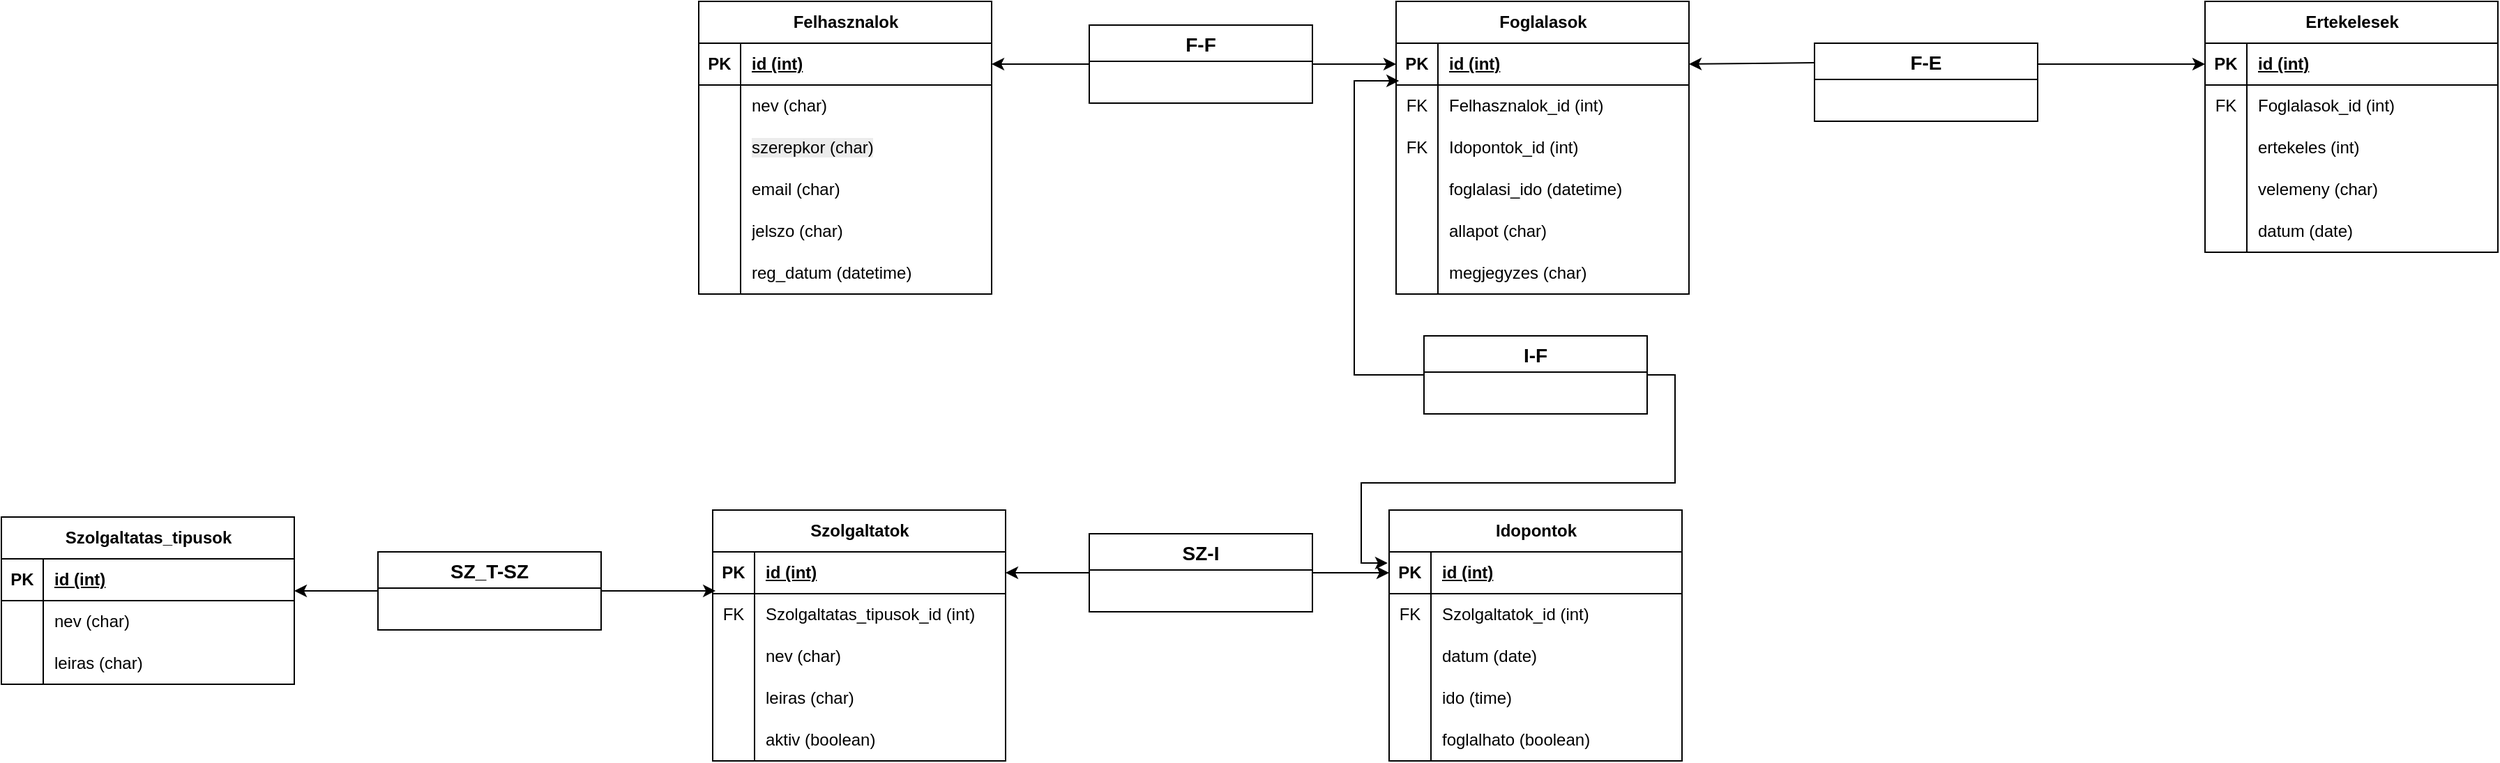<mxfile version="27.1.4">
  <diagram name="1 oldal" id="z99boR34TwSQVF-i2vRQ">
    <mxGraphModel dx="1852" dy="451" grid="1" gridSize="10" guides="1" tooltips="1" connect="1" arrows="1" fold="1" page="1" pageScale="1" pageWidth="827" pageHeight="1169" math="0" shadow="0">
      <root>
        <mxCell id="0" />
        <mxCell id="1" parent="0" />
        <mxCell id="qQ4m22gB2yKJCAKiEd9S-1" value="Felhasznalok" style="shape=table;startSize=30;container=1;collapsible=1;childLayout=tableLayout;fixedRows=1;rowLines=0;fontStyle=1;align=center;resizeLast=1;html=1;" parent="1" vertex="1">
          <mxGeometry x="100" y="40" width="210" height="210" as="geometry" />
        </mxCell>
        <mxCell id="qQ4m22gB2yKJCAKiEd9S-2" value="" style="shape=tableRow;horizontal=0;startSize=0;swimlaneHead=0;swimlaneBody=0;fillColor=none;collapsible=0;dropTarget=0;points=[[0,0.5],[1,0.5]];portConstraint=eastwest;top=0;left=0;right=0;bottom=1;" parent="qQ4m22gB2yKJCAKiEd9S-1" vertex="1">
          <mxGeometry y="30" width="210" height="30" as="geometry" />
        </mxCell>
        <mxCell id="qQ4m22gB2yKJCAKiEd9S-3" value="PK" style="shape=partialRectangle;connectable=0;fillColor=none;top=0;left=0;bottom=0;right=0;fontStyle=1;overflow=hidden;whiteSpace=wrap;html=1;" parent="qQ4m22gB2yKJCAKiEd9S-2" vertex="1">
          <mxGeometry width="30" height="30" as="geometry">
            <mxRectangle width="30" height="30" as="alternateBounds" />
          </mxGeometry>
        </mxCell>
        <mxCell id="qQ4m22gB2yKJCAKiEd9S-4" value="id (int)" style="shape=partialRectangle;connectable=0;fillColor=none;top=0;left=0;bottom=0;right=0;align=left;spacingLeft=6;fontStyle=5;overflow=hidden;whiteSpace=wrap;html=1;" parent="qQ4m22gB2yKJCAKiEd9S-2" vertex="1">
          <mxGeometry x="30" width="180" height="30" as="geometry">
            <mxRectangle width="180" height="30" as="alternateBounds" />
          </mxGeometry>
        </mxCell>
        <mxCell id="qQ4m22gB2yKJCAKiEd9S-5" value="" style="shape=tableRow;horizontal=0;startSize=0;swimlaneHead=0;swimlaneBody=0;fillColor=none;collapsible=0;dropTarget=0;points=[[0,0.5],[1,0.5]];portConstraint=eastwest;top=0;left=0;right=0;bottom=0;" parent="qQ4m22gB2yKJCAKiEd9S-1" vertex="1">
          <mxGeometry y="60" width="210" height="30" as="geometry" />
        </mxCell>
        <mxCell id="qQ4m22gB2yKJCAKiEd9S-6" value="" style="shape=partialRectangle;connectable=0;fillColor=none;top=0;left=0;bottom=0;right=0;editable=1;overflow=hidden;whiteSpace=wrap;html=1;" parent="qQ4m22gB2yKJCAKiEd9S-5" vertex="1">
          <mxGeometry width="30" height="30" as="geometry">
            <mxRectangle width="30" height="30" as="alternateBounds" />
          </mxGeometry>
        </mxCell>
        <mxCell id="qQ4m22gB2yKJCAKiEd9S-7" value="nev (char)" style="shape=partialRectangle;connectable=0;fillColor=none;top=0;left=0;bottom=0;right=0;align=left;spacingLeft=6;overflow=hidden;whiteSpace=wrap;html=1;" parent="qQ4m22gB2yKJCAKiEd9S-5" vertex="1">
          <mxGeometry x="30" width="180" height="30" as="geometry">
            <mxRectangle width="180" height="30" as="alternateBounds" />
          </mxGeometry>
        </mxCell>
        <mxCell id="-QNXdjZT4dTfNSdNSjwa-1" style="shape=tableRow;horizontal=0;startSize=0;swimlaneHead=0;swimlaneBody=0;fillColor=none;collapsible=0;dropTarget=0;points=[[0,0.5],[1,0.5]];portConstraint=eastwest;top=0;left=0;right=0;bottom=0;" parent="qQ4m22gB2yKJCAKiEd9S-1" vertex="1">
          <mxGeometry y="90" width="210" height="30" as="geometry" />
        </mxCell>
        <mxCell id="-QNXdjZT4dTfNSdNSjwa-2" style="shape=partialRectangle;connectable=0;fillColor=none;top=0;left=0;bottom=0;right=0;editable=1;overflow=hidden;whiteSpace=wrap;html=1;" parent="-QNXdjZT4dTfNSdNSjwa-1" vertex="1">
          <mxGeometry width="30" height="30" as="geometry">
            <mxRectangle width="30" height="30" as="alternateBounds" />
          </mxGeometry>
        </mxCell>
        <mxCell id="-QNXdjZT4dTfNSdNSjwa-3" value="&lt;div&gt;&lt;span style=&quot;background-color: light-dark(rgb(236, 236, 236), rgb(34, 34, 34)); color: light-dark(rgb(0, 0, 0), rgb(237, 237, 237));&quot;&gt;szerepkor (char)&lt;/span&gt;&lt;/div&gt;" style="shape=partialRectangle;connectable=0;fillColor=none;top=0;left=0;bottom=0;right=0;align=left;spacingLeft=6;overflow=hidden;whiteSpace=wrap;html=1;" parent="-QNXdjZT4dTfNSdNSjwa-1" vertex="1">
          <mxGeometry x="30" width="180" height="30" as="geometry">
            <mxRectangle width="180" height="30" as="alternateBounds" />
          </mxGeometry>
        </mxCell>
        <mxCell id="qQ4m22gB2yKJCAKiEd9S-8" value="" style="shape=tableRow;horizontal=0;startSize=0;swimlaneHead=0;swimlaneBody=0;fillColor=none;collapsible=0;dropTarget=0;points=[[0,0.5],[1,0.5]];portConstraint=eastwest;top=0;left=0;right=0;bottom=0;" parent="qQ4m22gB2yKJCAKiEd9S-1" vertex="1">
          <mxGeometry y="120" width="210" height="30" as="geometry" />
        </mxCell>
        <mxCell id="qQ4m22gB2yKJCAKiEd9S-9" value="" style="shape=partialRectangle;connectable=0;fillColor=none;top=0;left=0;bottom=0;right=0;editable=1;overflow=hidden;whiteSpace=wrap;html=1;" parent="qQ4m22gB2yKJCAKiEd9S-8" vertex="1">
          <mxGeometry width="30" height="30" as="geometry">
            <mxRectangle width="30" height="30" as="alternateBounds" />
          </mxGeometry>
        </mxCell>
        <mxCell id="qQ4m22gB2yKJCAKiEd9S-10" value="email (char)" style="shape=partialRectangle;connectable=0;fillColor=none;top=0;left=0;bottom=0;right=0;align=left;spacingLeft=6;overflow=hidden;whiteSpace=wrap;html=1;" parent="qQ4m22gB2yKJCAKiEd9S-8" vertex="1">
          <mxGeometry x="30" width="180" height="30" as="geometry">
            <mxRectangle width="180" height="30" as="alternateBounds" />
          </mxGeometry>
        </mxCell>
        <mxCell id="qQ4m22gB2yKJCAKiEd9S-11" value="" style="shape=tableRow;horizontal=0;startSize=0;swimlaneHead=0;swimlaneBody=0;fillColor=none;collapsible=0;dropTarget=0;points=[[0,0.5],[1,0.5]];portConstraint=eastwest;top=0;left=0;right=0;bottom=0;" parent="qQ4m22gB2yKJCAKiEd9S-1" vertex="1">
          <mxGeometry y="150" width="210" height="30" as="geometry" />
        </mxCell>
        <mxCell id="qQ4m22gB2yKJCAKiEd9S-12" value="" style="shape=partialRectangle;connectable=0;fillColor=none;top=0;left=0;bottom=0;right=0;editable=1;overflow=hidden;whiteSpace=wrap;html=1;" parent="qQ4m22gB2yKJCAKiEd9S-11" vertex="1">
          <mxGeometry width="30" height="30" as="geometry">
            <mxRectangle width="30" height="30" as="alternateBounds" />
          </mxGeometry>
        </mxCell>
        <mxCell id="qQ4m22gB2yKJCAKiEd9S-13" value="jelszo (char)" style="shape=partialRectangle;connectable=0;fillColor=none;top=0;left=0;bottom=0;right=0;align=left;spacingLeft=6;overflow=hidden;whiteSpace=wrap;html=1;" parent="qQ4m22gB2yKJCAKiEd9S-11" vertex="1">
          <mxGeometry x="30" width="180" height="30" as="geometry">
            <mxRectangle width="180" height="30" as="alternateBounds" />
          </mxGeometry>
        </mxCell>
        <mxCell id="qQ4m22gB2yKJCAKiEd9S-17" style="shape=tableRow;horizontal=0;startSize=0;swimlaneHead=0;swimlaneBody=0;fillColor=none;collapsible=0;dropTarget=0;points=[[0,0.5],[1,0.5]];portConstraint=eastwest;top=0;left=0;right=0;bottom=0;" parent="qQ4m22gB2yKJCAKiEd9S-1" vertex="1">
          <mxGeometry y="180" width="210" height="30" as="geometry" />
        </mxCell>
        <mxCell id="qQ4m22gB2yKJCAKiEd9S-18" style="shape=partialRectangle;connectable=0;fillColor=none;top=0;left=0;bottom=0;right=0;editable=1;overflow=hidden;whiteSpace=wrap;html=1;" parent="qQ4m22gB2yKJCAKiEd9S-17" vertex="1">
          <mxGeometry width="30" height="30" as="geometry">
            <mxRectangle width="30" height="30" as="alternateBounds" />
          </mxGeometry>
        </mxCell>
        <mxCell id="qQ4m22gB2yKJCAKiEd9S-19" value="reg_datum (datetime)" style="shape=partialRectangle;connectable=0;fillColor=none;top=0;left=0;bottom=0;right=0;align=left;spacingLeft=6;overflow=hidden;whiteSpace=wrap;html=1;" parent="qQ4m22gB2yKJCAKiEd9S-17" vertex="1">
          <mxGeometry x="30" width="180" height="30" as="geometry">
            <mxRectangle width="180" height="30" as="alternateBounds" />
          </mxGeometry>
        </mxCell>
        <mxCell id="qQ4m22gB2yKJCAKiEd9S-20" value="Szolgaltatok" style="shape=table;startSize=30;container=1;collapsible=1;childLayout=tableLayout;fixedRows=1;rowLines=0;fontStyle=1;align=center;resizeLast=1;html=1;" parent="1" vertex="1">
          <mxGeometry x="110" y="405" width="210" height="180" as="geometry" />
        </mxCell>
        <mxCell id="qQ4m22gB2yKJCAKiEd9S-21" value="" style="shape=tableRow;horizontal=0;startSize=0;swimlaneHead=0;swimlaneBody=0;fillColor=none;collapsible=0;dropTarget=0;points=[[0,0.5],[1,0.5]];portConstraint=eastwest;top=0;left=0;right=0;bottom=1;" parent="qQ4m22gB2yKJCAKiEd9S-20" vertex="1">
          <mxGeometry y="30" width="210" height="30" as="geometry" />
        </mxCell>
        <mxCell id="qQ4m22gB2yKJCAKiEd9S-22" value="PK" style="shape=partialRectangle;connectable=0;fillColor=none;top=0;left=0;bottom=0;right=0;fontStyle=1;overflow=hidden;whiteSpace=wrap;html=1;" parent="qQ4m22gB2yKJCAKiEd9S-21" vertex="1">
          <mxGeometry width="30" height="30" as="geometry">
            <mxRectangle width="30" height="30" as="alternateBounds" />
          </mxGeometry>
        </mxCell>
        <mxCell id="qQ4m22gB2yKJCAKiEd9S-23" value="id (int)" style="shape=partialRectangle;connectable=0;fillColor=none;top=0;left=0;bottom=0;right=0;align=left;spacingLeft=6;fontStyle=5;overflow=hidden;whiteSpace=wrap;html=1;" parent="qQ4m22gB2yKJCAKiEd9S-21" vertex="1">
          <mxGeometry x="30" width="180" height="30" as="geometry">
            <mxRectangle width="180" height="30" as="alternateBounds" />
          </mxGeometry>
        </mxCell>
        <mxCell id="qQ4m22gB2yKJCAKiEd9S-24" value="" style="shape=tableRow;horizontal=0;startSize=0;swimlaneHead=0;swimlaneBody=0;fillColor=none;collapsible=0;dropTarget=0;points=[[0,0.5],[1,0.5]];portConstraint=eastwest;top=0;left=0;right=0;bottom=0;" parent="qQ4m22gB2yKJCAKiEd9S-20" vertex="1">
          <mxGeometry y="60" width="210" height="30" as="geometry" />
        </mxCell>
        <mxCell id="qQ4m22gB2yKJCAKiEd9S-25" value="FK" style="shape=partialRectangle;connectable=0;fillColor=none;top=0;left=0;bottom=0;right=0;editable=1;overflow=hidden;whiteSpace=wrap;html=1;" parent="qQ4m22gB2yKJCAKiEd9S-24" vertex="1">
          <mxGeometry width="30" height="30" as="geometry">
            <mxRectangle width="30" height="30" as="alternateBounds" />
          </mxGeometry>
        </mxCell>
        <mxCell id="qQ4m22gB2yKJCAKiEd9S-26" value="Szolgaltatas_tipusok_id (int)" style="shape=partialRectangle;connectable=0;fillColor=none;top=0;left=0;bottom=0;right=0;align=left;spacingLeft=6;overflow=hidden;whiteSpace=wrap;html=1;" parent="qQ4m22gB2yKJCAKiEd9S-24" vertex="1">
          <mxGeometry x="30" width="180" height="30" as="geometry">
            <mxRectangle width="180" height="30" as="alternateBounds" />
          </mxGeometry>
        </mxCell>
        <mxCell id="qQ4m22gB2yKJCAKiEd9S-27" value="" style="shape=tableRow;horizontal=0;startSize=0;swimlaneHead=0;swimlaneBody=0;fillColor=none;collapsible=0;dropTarget=0;points=[[0,0.5],[1,0.5]];portConstraint=eastwest;top=0;left=0;right=0;bottom=0;" parent="qQ4m22gB2yKJCAKiEd9S-20" vertex="1">
          <mxGeometry y="90" width="210" height="30" as="geometry" />
        </mxCell>
        <mxCell id="qQ4m22gB2yKJCAKiEd9S-28" value="" style="shape=partialRectangle;connectable=0;fillColor=none;top=0;left=0;bottom=0;right=0;editable=1;overflow=hidden;whiteSpace=wrap;html=1;" parent="qQ4m22gB2yKJCAKiEd9S-27" vertex="1">
          <mxGeometry width="30" height="30" as="geometry">
            <mxRectangle width="30" height="30" as="alternateBounds" />
          </mxGeometry>
        </mxCell>
        <mxCell id="qQ4m22gB2yKJCAKiEd9S-29" value="nev (char)" style="shape=partialRectangle;connectable=0;fillColor=none;top=0;left=0;bottom=0;right=0;align=left;spacingLeft=6;overflow=hidden;whiteSpace=wrap;html=1;" parent="qQ4m22gB2yKJCAKiEd9S-27" vertex="1">
          <mxGeometry x="30" width="180" height="30" as="geometry">
            <mxRectangle width="180" height="30" as="alternateBounds" />
          </mxGeometry>
        </mxCell>
        <mxCell id="qQ4m22gB2yKJCAKiEd9S-30" value="" style="shape=tableRow;horizontal=0;startSize=0;swimlaneHead=0;swimlaneBody=0;fillColor=none;collapsible=0;dropTarget=0;points=[[0,0.5],[1,0.5]];portConstraint=eastwest;top=0;left=0;right=0;bottom=0;" parent="qQ4m22gB2yKJCAKiEd9S-20" vertex="1">
          <mxGeometry y="120" width="210" height="30" as="geometry" />
        </mxCell>
        <mxCell id="qQ4m22gB2yKJCAKiEd9S-31" value="" style="shape=partialRectangle;connectable=0;fillColor=none;top=0;left=0;bottom=0;right=0;editable=1;overflow=hidden;whiteSpace=wrap;html=1;" parent="qQ4m22gB2yKJCAKiEd9S-30" vertex="1">
          <mxGeometry width="30" height="30" as="geometry">
            <mxRectangle width="30" height="30" as="alternateBounds" />
          </mxGeometry>
        </mxCell>
        <mxCell id="qQ4m22gB2yKJCAKiEd9S-32" value="leiras (char)" style="shape=partialRectangle;connectable=0;fillColor=none;top=0;left=0;bottom=0;right=0;align=left;spacingLeft=6;overflow=hidden;whiteSpace=wrap;html=1;" parent="qQ4m22gB2yKJCAKiEd9S-30" vertex="1">
          <mxGeometry x="30" width="180" height="30" as="geometry">
            <mxRectangle width="180" height="30" as="alternateBounds" />
          </mxGeometry>
        </mxCell>
        <mxCell id="qQ4m22gB2yKJCAKiEd9S-33" style="shape=tableRow;horizontal=0;startSize=0;swimlaneHead=0;swimlaneBody=0;fillColor=none;collapsible=0;dropTarget=0;points=[[0,0.5],[1,0.5]];portConstraint=eastwest;top=0;left=0;right=0;bottom=0;" parent="qQ4m22gB2yKJCAKiEd9S-20" vertex="1">
          <mxGeometry y="150" width="210" height="30" as="geometry" />
        </mxCell>
        <mxCell id="qQ4m22gB2yKJCAKiEd9S-34" style="shape=partialRectangle;connectable=0;fillColor=none;top=0;left=0;bottom=0;right=0;editable=1;overflow=hidden;whiteSpace=wrap;html=1;" parent="qQ4m22gB2yKJCAKiEd9S-33" vertex="1">
          <mxGeometry width="30" height="30" as="geometry">
            <mxRectangle width="30" height="30" as="alternateBounds" />
          </mxGeometry>
        </mxCell>
        <mxCell id="qQ4m22gB2yKJCAKiEd9S-35" value="aktiv (boolean)" style="shape=partialRectangle;connectable=0;fillColor=none;top=0;left=0;bottom=0;right=0;align=left;spacingLeft=6;overflow=hidden;whiteSpace=wrap;html=1;" parent="qQ4m22gB2yKJCAKiEd9S-33" vertex="1">
          <mxGeometry x="30" width="180" height="30" as="geometry">
            <mxRectangle width="180" height="30" as="alternateBounds" />
          </mxGeometry>
        </mxCell>
        <mxCell id="qQ4m22gB2yKJCAKiEd9S-36" value="Szolgaltatas_tipusok" style="shape=table;startSize=30;container=1;collapsible=1;childLayout=tableLayout;fixedRows=1;rowLines=0;fontStyle=1;align=center;resizeLast=1;html=1;" parent="1" vertex="1">
          <mxGeometry x="-400" y="410" width="210" height="120" as="geometry" />
        </mxCell>
        <mxCell id="qQ4m22gB2yKJCAKiEd9S-37" value="" style="shape=tableRow;horizontal=0;startSize=0;swimlaneHead=0;swimlaneBody=0;fillColor=none;collapsible=0;dropTarget=0;points=[[0,0.5],[1,0.5]];portConstraint=eastwest;top=0;left=0;right=0;bottom=1;" parent="qQ4m22gB2yKJCAKiEd9S-36" vertex="1">
          <mxGeometry y="30" width="210" height="30" as="geometry" />
        </mxCell>
        <mxCell id="qQ4m22gB2yKJCAKiEd9S-38" value="PK" style="shape=partialRectangle;connectable=0;fillColor=none;top=0;left=0;bottom=0;right=0;fontStyle=1;overflow=hidden;whiteSpace=wrap;html=1;" parent="qQ4m22gB2yKJCAKiEd9S-37" vertex="1">
          <mxGeometry width="30" height="30" as="geometry">
            <mxRectangle width="30" height="30" as="alternateBounds" />
          </mxGeometry>
        </mxCell>
        <mxCell id="qQ4m22gB2yKJCAKiEd9S-39" value="id (int)" style="shape=partialRectangle;connectable=0;fillColor=none;top=0;left=0;bottom=0;right=0;align=left;spacingLeft=6;fontStyle=5;overflow=hidden;whiteSpace=wrap;html=1;" parent="qQ4m22gB2yKJCAKiEd9S-37" vertex="1">
          <mxGeometry x="30" width="180" height="30" as="geometry">
            <mxRectangle width="180" height="30" as="alternateBounds" />
          </mxGeometry>
        </mxCell>
        <mxCell id="qQ4m22gB2yKJCAKiEd9S-40" value="" style="shape=tableRow;horizontal=0;startSize=0;swimlaneHead=0;swimlaneBody=0;fillColor=none;collapsible=0;dropTarget=0;points=[[0,0.5],[1,0.5]];portConstraint=eastwest;top=0;left=0;right=0;bottom=0;" parent="qQ4m22gB2yKJCAKiEd9S-36" vertex="1">
          <mxGeometry y="60" width="210" height="30" as="geometry" />
        </mxCell>
        <mxCell id="qQ4m22gB2yKJCAKiEd9S-41" value="" style="shape=partialRectangle;connectable=0;fillColor=none;top=0;left=0;bottom=0;right=0;editable=1;overflow=hidden;whiteSpace=wrap;html=1;" parent="qQ4m22gB2yKJCAKiEd9S-40" vertex="1">
          <mxGeometry width="30" height="30" as="geometry">
            <mxRectangle width="30" height="30" as="alternateBounds" />
          </mxGeometry>
        </mxCell>
        <mxCell id="qQ4m22gB2yKJCAKiEd9S-42" value="nev (char)" style="shape=partialRectangle;connectable=0;fillColor=none;top=0;left=0;bottom=0;right=0;align=left;spacingLeft=6;overflow=hidden;whiteSpace=wrap;html=1;" parent="qQ4m22gB2yKJCAKiEd9S-40" vertex="1">
          <mxGeometry x="30" width="180" height="30" as="geometry">
            <mxRectangle width="180" height="30" as="alternateBounds" />
          </mxGeometry>
        </mxCell>
        <mxCell id="qQ4m22gB2yKJCAKiEd9S-43" value="" style="shape=tableRow;horizontal=0;startSize=0;swimlaneHead=0;swimlaneBody=0;fillColor=none;collapsible=0;dropTarget=0;points=[[0,0.5],[1,0.5]];portConstraint=eastwest;top=0;left=0;right=0;bottom=0;" parent="qQ4m22gB2yKJCAKiEd9S-36" vertex="1">
          <mxGeometry y="90" width="210" height="30" as="geometry" />
        </mxCell>
        <mxCell id="qQ4m22gB2yKJCAKiEd9S-44" value="" style="shape=partialRectangle;connectable=0;fillColor=none;top=0;left=0;bottom=0;right=0;editable=1;overflow=hidden;whiteSpace=wrap;html=1;" parent="qQ4m22gB2yKJCAKiEd9S-43" vertex="1">
          <mxGeometry width="30" height="30" as="geometry">
            <mxRectangle width="30" height="30" as="alternateBounds" />
          </mxGeometry>
        </mxCell>
        <mxCell id="qQ4m22gB2yKJCAKiEd9S-45" value="leiras (char)" style="shape=partialRectangle;connectable=0;fillColor=none;top=0;left=0;bottom=0;right=0;align=left;spacingLeft=6;overflow=hidden;whiteSpace=wrap;html=1;" parent="qQ4m22gB2yKJCAKiEd9S-43" vertex="1">
          <mxGeometry x="30" width="180" height="30" as="geometry">
            <mxRectangle width="180" height="30" as="alternateBounds" />
          </mxGeometry>
        </mxCell>
        <mxCell id="qQ4m22gB2yKJCAKiEd9S-49" value="Idopontok" style="shape=table;startSize=30;container=1;collapsible=1;childLayout=tableLayout;fixedRows=1;rowLines=0;fontStyle=1;align=center;resizeLast=1;html=1;" parent="1" vertex="1">
          <mxGeometry x="595" y="405" width="210" height="180" as="geometry" />
        </mxCell>
        <mxCell id="qQ4m22gB2yKJCAKiEd9S-50" value="" style="shape=tableRow;horizontal=0;startSize=0;swimlaneHead=0;swimlaneBody=0;fillColor=none;collapsible=0;dropTarget=0;points=[[0,0.5],[1,0.5]];portConstraint=eastwest;top=0;left=0;right=0;bottom=1;" parent="qQ4m22gB2yKJCAKiEd9S-49" vertex="1">
          <mxGeometry y="30" width="210" height="30" as="geometry" />
        </mxCell>
        <mxCell id="qQ4m22gB2yKJCAKiEd9S-51" value="PK" style="shape=partialRectangle;connectable=0;fillColor=none;top=0;left=0;bottom=0;right=0;fontStyle=1;overflow=hidden;whiteSpace=wrap;html=1;" parent="qQ4m22gB2yKJCAKiEd9S-50" vertex="1">
          <mxGeometry width="30" height="30" as="geometry">
            <mxRectangle width="30" height="30" as="alternateBounds" />
          </mxGeometry>
        </mxCell>
        <mxCell id="qQ4m22gB2yKJCAKiEd9S-52" value="id (int)" style="shape=partialRectangle;connectable=0;fillColor=none;top=0;left=0;bottom=0;right=0;align=left;spacingLeft=6;fontStyle=5;overflow=hidden;whiteSpace=wrap;html=1;" parent="qQ4m22gB2yKJCAKiEd9S-50" vertex="1">
          <mxGeometry x="30" width="180" height="30" as="geometry">
            <mxRectangle width="180" height="30" as="alternateBounds" />
          </mxGeometry>
        </mxCell>
        <mxCell id="qQ4m22gB2yKJCAKiEd9S-53" value="" style="shape=tableRow;horizontal=0;startSize=0;swimlaneHead=0;swimlaneBody=0;fillColor=none;collapsible=0;dropTarget=0;points=[[0,0.5],[1,0.5]];portConstraint=eastwest;top=0;left=0;right=0;bottom=0;" parent="qQ4m22gB2yKJCAKiEd9S-49" vertex="1">
          <mxGeometry y="60" width="210" height="30" as="geometry" />
        </mxCell>
        <mxCell id="qQ4m22gB2yKJCAKiEd9S-54" value="FK" style="shape=partialRectangle;connectable=0;fillColor=none;top=0;left=0;bottom=0;right=0;editable=1;overflow=hidden;whiteSpace=wrap;html=1;" parent="qQ4m22gB2yKJCAKiEd9S-53" vertex="1">
          <mxGeometry width="30" height="30" as="geometry">
            <mxRectangle width="30" height="30" as="alternateBounds" />
          </mxGeometry>
        </mxCell>
        <mxCell id="qQ4m22gB2yKJCAKiEd9S-55" value="Szolgaltatok_id (int)" style="shape=partialRectangle;connectable=0;fillColor=none;top=0;left=0;bottom=0;right=0;align=left;spacingLeft=6;overflow=hidden;whiteSpace=wrap;html=1;" parent="qQ4m22gB2yKJCAKiEd9S-53" vertex="1">
          <mxGeometry x="30" width="180" height="30" as="geometry">
            <mxRectangle width="180" height="30" as="alternateBounds" />
          </mxGeometry>
        </mxCell>
        <mxCell id="qQ4m22gB2yKJCAKiEd9S-56" value="" style="shape=tableRow;horizontal=0;startSize=0;swimlaneHead=0;swimlaneBody=0;fillColor=none;collapsible=0;dropTarget=0;points=[[0,0.5],[1,0.5]];portConstraint=eastwest;top=0;left=0;right=0;bottom=0;" parent="qQ4m22gB2yKJCAKiEd9S-49" vertex="1">
          <mxGeometry y="90" width="210" height="30" as="geometry" />
        </mxCell>
        <mxCell id="qQ4m22gB2yKJCAKiEd9S-57" value="" style="shape=partialRectangle;connectable=0;fillColor=none;top=0;left=0;bottom=0;right=0;editable=1;overflow=hidden;whiteSpace=wrap;html=1;" parent="qQ4m22gB2yKJCAKiEd9S-56" vertex="1">
          <mxGeometry width="30" height="30" as="geometry">
            <mxRectangle width="30" height="30" as="alternateBounds" />
          </mxGeometry>
        </mxCell>
        <mxCell id="qQ4m22gB2yKJCAKiEd9S-58" value="datum (date)" style="shape=partialRectangle;connectable=0;fillColor=none;top=0;left=0;bottom=0;right=0;align=left;spacingLeft=6;overflow=hidden;whiteSpace=wrap;html=1;" parent="qQ4m22gB2yKJCAKiEd9S-56" vertex="1">
          <mxGeometry x="30" width="180" height="30" as="geometry">
            <mxRectangle width="180" height="30" as="alternateBounds" />
          </mxGeometry>
        </mxCell>
        <mxCell id="qQ4m22gB2yKJCAKiEd9S-59" value="" style="shape=tableRow;horizontal=0;startSize=0;swimlaneHead=0;swimlaneBody=0;fillColor=none;collapsible=0;dropTarget=0;points=[[0,0.5],[1,0.5]];portConstraint=eastwest;top=0;left=0;right=0;bottom=0;" parent="qQ4m22gB2yKJCAKiEd9S-49" vertex="1">
          <mxGeometry y="120" width="210" height="30" as="geometry" />
        </mxCell>
        <mxCell id="qQ4m22gB2yKJCAKiEd9S-60" value="" style="shape=partialRectangle;connectable=0;fillColor=none;top=0;left=0;bottom=0;right=0;editable=1;overflow=hidden;whiteSpace=wrap;html=1;" parent="qQ4m22gB2yKJCAKiEd9S-59" vertex="1">
          <mxGeometry width="30" height="30" as="geometry">
            <mxRectangle width="30" height="30" as="alternateBounds" />
          </mxGeometry>
        </mxCell>
        <mxCell id="qQ4m22gB2yKJCAKiEd9S-61" value="ido (time)" style="shape=partialRectangle;connectable=0;fillColor=none;top=0;left=0;bottom=0;right=0;align=left;spacingLeft=6;overflow=hidden;whiteSpace=wrap;html=1;" parent="qQ4m22gB2yKJCAKiEd9S-59" vertex="1">
          <mxGeometry x="30" width="180" height="30" as="geometry">
            <mxRectangle width="180" height="30" as="alternateBounds" />
          </mxGeometry>
        </mxCell>
        <mxCell id="qQ4m22gB2yKJCAKiEd9S-62" style="shape=tableRow;horizontal=0;startSize=0;swimlaneHead=0;swimlaneBody=0;fillColor=none;collapsible=0;dropTarget=0;points=[[0,0.5],[1,0.5]];portConstraint=eastwest;top=0;left=0;right=0;bottom=0;" parent="qQ4m22gB2yKJCAKiEd9S-49" vertex="1">
          <mxGeometry y="150" width="210" height="30" as="geometry" />
        </mxCell>
        <mxCell id="qQ4m22gB2yKJCAKiEd9S-63" style="shape=partialRectangle;connectable=0;fillColor=none;top=0;left=0;bottom=0;right=0;editable=1;overflow=hidden;whiteSpace=wrap;html=1;" parent="qQ4m22gB2yKJCAKiEd9S-62" vertex="1">
          <mxGeometry width="30" height="30" as="geometry">
            <mxRectangle width="30" height="30" as="alternateBounds" />
          </mxGeometry>
        </mxCell>
        <mxCell id="qQ4m22gB2yKJCAKiEd9S-64" value="foglalhato (boolean)" style="shape=partialRectangle;connectable=0;fillColor=none;top=0;left=0;bottom=0;right=0;align=left;spacingLeft=6;overflow=hidden;whiteSpace=wrap;html=1;" parent="qQ4m22gB2yKJCAKiEd9S-62" vertex="1">
          <mxGeometry x="30" width="180" height="30" as="geometry">
            <mxRectangle width="180" height="30" as="alternateBounds" />
          </mxGeometry>
        </mxCell>
        <mxCell id="qQ4m22gB2yKJCAKiEd9S-65" value="Foglalasok" style="shape=table;startSize=30;container=1;collapsible=1;childLayout=tableLayout;fixedRows=1;rowLines=0;fontStyle=1;align=center;resizeLast=1;html=1;" parent="1" vertex="1">
          <mxGeometry x="600" y="40" width="210" height="210" as="geometry" />
        </mxCell>
        <mxCell id="qQ4m22gB2yKJCAKiEd9S-66" value="" style="shape=tableRow;horizontal=0;startSize=0;swimlaneHead=0;swimlaneBody=0;fillColor=none;collapsible=0;dropTarget=0;points=[[0,0.5],[1,0.5]];portConstraint=eastwest;top=0;left=0;right=0;bottom=1;" parent="qQ4m22gB2yKJCAKiEd9S-65" vertex="1">
          <mxGeometry y="30" width="210" height="30" as="geometry" />
        </mxCell>
        <mxCell id="qQ4m22gB2yKJCAKiEd9S-67" value="PK" style="shape=partialRectangle;connectable=0;fillColor=none;top=0;left=0;bottom=0;right=0;fontStyle=1;overflow=hidden;whiteSpace=wrap;html=1;" parent="qQ4m22gB2yKJCAKiEd9S-66" vertex="1">
          <mxGeometry width="30" height="30" as="geometry">
            <mxRectangle width="30" height="30" as="alternateBounds" />
          </mxGeometry>
        </mxCell>
        <mxCell id="qQ4m22gB2yKJCAKiEd9S-68" value="id (int)" style="shape=partialRectangle;connectable=0;fillColor=none;top=0;left=0;bottom=0;right=0;align=left;spacingLeft=6;fontStyle=5;overflow=hidden;whiteSpace=wrap;html=1;" parent="qQ4m22gB2yKJCAKiEd9S-66" vertex="1">
          <mxGeometry x="30" width="180" height="30" as="geometry">
            <mxRectangle width="180" height="30" as="alternateBounds" />
          </mxGeometry>
        </mxCell>
        <mxCell id="qQ4m22gB2yKJCAKiEd9S-69" value="" style="shape=tableRow;horizontal=0;startSize=0;swimlaneHead=0;swimlaneBody=0;fillColor=none;collapsible=0;dropTarget=0;points=[[0,0.5],[1,0.5]];portConstraint=eastwest;top=0;left=0;right=0;bottom=0;" parent="qQ4m22gB2yKJCAKiEd9S-65" vertex="1">
          <mxGeometry y="60" width="210" height="30" as="geometry" />
        </mxCell>
        <mxCell id="qQ4m22gB2yKJCAKiEd9S-70" value="FK" style="shape=partialRectangle;connectable=0;fillColor=none;top=0;left=0;bottom=0;right=0;editable=1;overflow=hidden;whiteSpace=wrap;html=1;" parent="qQ4m22gB2yKJCAKiEd9S-69" vertex="1">
          <mxGeometry width="30" height="30" as="geometry">
            <mxRectangle width="30" height="30" as="alternateBounds" />
          </mxGeometry>
        </mxCell>
        <mxCell id="qQ4m22gB2yKJCAKiEd9S-71" value="Felhasznalok_id (int)" style="shape=partialRectangle;connectable=0;fillColor=none;top=0;left=0;bottom=0;right=0;align=left;spacingLeft=6;overflow=hidden;whiteSpace=wrap;html=1;" parent="qQ4m22gB2yKJCAKiEd9S-69" vertex="1">
          <mxGeometry x="30" width="180" height="30" as="geometry">
            <mxRectangle width="180" height="30" as="alternateBounds" />
          </mxGeometry>
        </mxCell>
        <mxCell id="qQ4m22gB2yKJCAKiEd9S-72" value="" style="shape=tableRow;horizontal=0;startSize=0;swimlaneHead=0;swimlaneBody=0;fillColor=none;collapsible=0;dropTarget=0;points=[[0,0.5],[1,0.5]];portConstraint=eastwest;top=0;left=0;right=0;bottom=0;" parent="qQ4m22gB2yKJCAKiEd9S-65" vertex="1">
          <mxGeometry y="90" width="210" height="30" as="geometry" />
        </mxCell>
        <mxCell id="qQ4m22gB2yKJCAKiEd9S-73" value="FK" style="shape=partialRectangle;connectable=0;fillColor=none;top=0;left=0;bottom=0;right=0;editable=1;overflow=hidden;whiteSpace=wrap;html=1;" parent="qQ4m22gB2yKJCAKiEd9S-72" vertex="1">
          <mxGeometry width="30" height="30" as="geometry">
            <mxRectangle width="30" height="30" as="alternateBounds" />
          </mxGeometry>
        </mxCell>
        <mxCell id="qQ4m22gB2yKJCAKiEd9S-74" value="Idopontok_id (int)" style="shape=partialRectangle;connectable=0;fillColor=none;top=0;left=0;bottom=0;right=0;align=left;spacingLeft=6;overflow=hidden;whiteSpace=wrap;html=1;" parent="qQ4m22gB2yKJCAKiEd9S-72" vertex="1">
          <mxGeometry x="30" width="180" height="30" as="geometry">
            <mxRectangle width="180" height="30" as="alternateBounds" />
          </mxGeometry>
        </mxCell>
        <mxCell id="qQ4m22gB2yKJCAKiEd9S-75" value="" style="shape=tableRow;horizontal=0;startSize=0;swimlaneHead=0;swimlaneBody=0;fillColor=none;collapsible=0;dropTarget=0;points=[[0,0.5],[1,0.5]];portConstraint=eastwest;top=0;left=0;right=0;bottom=0;" parent="qQ4m22gB2yKJCAKiEd9S-65" vertex="1">
          <mxGeometry y="120" width="210" height="30" as="geometry" />
        </mxCell>
        <mxCell id="qQ4m22gB2yKJCAKiEd9S-76" value="" style="shape=partialRectangle;connectable=0;fillColor=none;top=0;left=0;bottom=0;right=0;editable=1;overflow=hidden;whiteSpace=wrap;html=1;" parent="qQ4m22gB2yKJCAKiEd9S-75" vertex="1">
          <mxGeometry width="30" height="30" as="geometry">
            <mxRectangle width="30" height="30" as="alternateBounds" />
          </mxGeometry>
        </mxCell>
        <mxCell id="qQ4m22gB2yKJCAKiEd9S-77" value="foglalasi_ido (datetime)" style="shape=partialRectangle;connectable=0;fillColor=none;top=0;left=0;bottom=0;right=0;align=left;spacingLeft=6;overflow=hidden;whiteSpace=wrap;html=1;" parent="qQ4m22gB2yKJCAKiEd9S-75" vertex="1">
          <mxGeometry x="30" width="180" height="30" as="geometry">
            <mxRectangle width="180" height="30" as="alternateBounds" />
          </mxGeometry>
        </mxCell>
        <mxCell id="qQ4m22gB2yKJCAKiEd9S-78" style="shape=tableRow;horizontal=0;startSize=0;swimlaneHead=0;swimlaneBody=0;fillColor=none;collapsible=0;dropTarget=0;points=[[0,0.5],[1,0.5]];portConstraint=eastwest;top=0;left=0;right=0;bottom=0;" parent="qQ4m22gB2yKJCAKiEd9S-65" vertex="1">
          <mxGeometry y="150" width="210" height="30" as="geometry" />
        </mxCell>
        <mxCell id="qQ4m22gB2yKJCAKiEd9S-79" style="shape=partialRectangle;connectable=0;fillColor=none;top=0;left=0;bottom=0;right=0;editable=1;overflow=hidden;whiteSpace=wrap;html=1;" parent="qQ4m22gB2yKJCAKiEd9S-78" vertex="1">
          <mxGeometry width="30" height="30" as="geometry">
            <mxRectangle width="30" height="30" as="alternateBounds" />
          </mxGeometry>
        </mxCell>
        <mxCell id="qQ4m22gB2yKJCAKiEd9S-80" value="allapot (char)" style="shape=partialRectangle;connectable=0;fillColor=none;top=0;left=0;bottom=0;right=0;align=left;spacingLeft=6;overflow=hidden;whiteSpace=wrap;html=1;" parent="qQ4m22gB2yKJCAKiEd9S-78" vertex="1">
          <mxGeometry x="30" width="180" height="30" as="geometry">
            <mxRectangle width="180" height="30" as="alternateBounds" />
          </mxGeometry>
        </mxCell>
        <mxCell id="-QNXdjZT4dTfNSdNSjwa-4" style="shape=tableRow;horizontal=0;startSize=0;swimlaneHead=0;swimlaneBody=0;fillColor=none;collapsible=0;dropTarget=0;points=[[0,0.5],[1,0.5]];portConstraint=eastwest;top=0;left=0;right=0;bottom=0;" parent="qQ4m22gB2yKJCAKiEd9S-65" vertex="1">
          <mxGeometry y="180" width="210" height="30" as="geometry" />
        </mxCell>
        <mxCell id="-QNXdjZT4dTfNSdNSjwa-5" style="shape=partialRectangle;connectable=0;fillColor=none;top=0;left=0;bottom=0;right=0;editable=1;overflow=hidden;whiteSpace=wrap;html=1;" parent="-QNXdjZT4dTfNSdNSjwa-4" vertex="1">
          <mxGeometry width="30" height="30" as="geometry">
            <mxRectangle width="30" height="30" as="alternateBounds" />
          </mxGeometry>
        </mxCell>
        <mxCell id="-QNXdjZT4dTfNSdNSjwa-6" value="megjegyzes (char)" style="shape=partialRectangle;connectable=0;fillColor=none;top=0;left=0;bottom=0;right=0;align=left;spacingLeft=6;overflow=hidden;whiteSpace=wrap;html=1;" parent="-QNXdjZT4dTfNSdNSjwa-4" vertex="1">
          <mxGeometry x="30" width="180" height="30" as="geometry">
            <mxRectangle width="180" height="30" as="alternateBounds" />
          </mxGeometry>
        </mxCell>
        <mxCell id="qQ4m22gB2yKJCAKiEd9S-90" style="edgeStyle=orthogonalEdgeStyle;rounded=0;orthogonalLoop=1;jettySize=auto;html=1;exitX=0;exitY=0.5;exitDx=0;exitDy=0;entryX=1;entryY=0.5;entryDx=0;entryDy=0;" parent="1" source="qQ4m22gB2yKJCAKiEd9S-82" target="qQ4m22gB2yKJCAKiEd9S-2" edge="1">
          <mxGeometry relative="1" as="geometry" />
        </mxCell>
        <mxCell id="qQ4m22gB2yKJCAKiEd9S-82" value="F-F" style="swimlane;fontStyle=1;childLayout=stackLayout;horizontal=1;startSize=26;horizontalStack=0;resizeParent=1;resizeParentMax=0;resizeLast=0;collapsible=1;marginBottom=0;align=center;fontSize=14;" parent="1" vertex="1">
          <mxGeometry x="380" y="57" width="160" height="56" as="geometry" />
        </mxCell>
        <mxCell id="qQ4m22gB2yKJCAKiEd9S-86" value="I-F" style="swimlane;fontStyle=1;childLayout=stackLayout;horizontal=1;startSize=26;horizontalStack=0;resizeParent=1;resizeParentMax=0;resizeLast=0;collapsible=1;marginBottom=0;align=center;fontSize=14;" parent="1" vertex="1">
          <mxGeometry x="620" y="280" width="160" height="56" as="geometry" />
        </mxCell>
        <mxCell id="qQ4m22gB2yKJCAKiEd9S-104" style="edgeStyle=orthogonalEdgeStyle;rounded=0;orthogonalLoop=1;jettySize=auto;html=1;exitX=0;exitY=0.5;exitDx=0;exitDy=0;" parent="1" source="qQ4m22gB2yKJCAKiEd9S-88" edge="1">
          <mxGeometry relative="1" as="geometry">
            <mxPoint x="-190" y="463" as="targetPoint" />
          </mxGeometry>
        </mxCell>
        <mxCell id="qQ4m22gB2yKJCAKiEd9S-88" value="SZ_T-SZ" style="swimlane;fontStyle=1;childLayout=stackLayout;horizontal=1;startSize=26;horizontalStack=0;resizeParent=1;resizeParentMax=0;resizeLast=0;collapsible=1;marginBottom=0;align=center;fontSize=14;" parent="1" vertex="1">
          <mxGeometry x="-130" y="435" width="160" height="56" as="geometry" />
        </mxCell>
        <mxCell id="qQ4m22gB2yKJCAKiEd9S-89" value="" style="endArrow=classic;html=1;rounded=0;" parent="1" source="qQ4m22gB2yKJCAKiEd9S-82" target="qQ4m22gB2yKJCAKiEd9S-66" edge="1">
          <mxGeometry width="50" height="50" relative="1" as="geometry">
            <mxPoint x="540" y="90" as="sourcePoint" />
            <mxPoint x="550" y="10" as="targetPoint" />
          </mxGeometry>
        </mxCell>
        <mxCell id="qQ4m22gB2yKJCAKiEd9S-94" style="edgeStyle=orthogonalEdgeStyle;rounded=0;orthogonalLoop=1;jettySize=auto;html=1;exitX=1;exitY=0.5;exitDx=0;exitDy=0;" parent="1" source="qQ4m22gB2yKJCAKiEd9S-92" target="qQ4m22gB2yKJCAKiEd9S-50" edge="1">
          <mxGeometry relative="1" as="geometry" />
        </mxCell>
        <mxCell id="qQ4m22gB2yKJCAKiEd9S-92" value="SZ-I" style="swimlane;fontStyle=1;childLayout=stackLayout;horizontal=1;startSize=26;horizontalStack=0;resizeParent=1;resizeParentMax=0;resizeLast=0;collapsible=1;marginBottom=0;align=center;fontSize=14;" parent="1" vertex="1">
          <mxGeometry x="380" y="422" width="160" height="56" as="geometry" />
        </mxCell>
        <mxCell id="qQ4m22gB2yKJCAKiEd9S-93" value="" style="endArrow=classic;html=1;rounded=0;entryX=1;entryY=0.5;entryDx=0;entryDy=0;exitX=0;exitY=0.5;exitDx=0;exitDy=0;" parent="1" source="qQ4m22gB2yKJCAKiEd9S-92" target="qQ4m22gB2yKJCAKiEd9S-21" edge="1">
          <mxGeometry width="50" height="50" relative="1" as="geometry">
            <mxPoint x="390" y="480" as="sourcePoint" />
            <mxPoint x="440" y="430" as="targetPoint" />
          </mxGeometry>
        </mxCell>
        <mxCell id="qQ4m22gB2yKJCAKiEd9S-98" style="edgeStyle=orthogonalEdgeStyle;rounded=0;orthogonalLoop=1;jettySize=auto;html=1;exitX=0;exitY=0.5;exitDx=0;exitDy=0;entryX=0.01;entryY=0.9;entryDx=0;entryDy=0;entryPerimeter=0;" parent="1" source="qQ4m22gB2yKJCAKiEd9S-86" target="qQ4m22gB2yKJCAKiEd9S-66" edge="1">
          <mxGeometry relative="1" as="geometry">
            <Array as="points">
              <mxPoint x="570" y="308" />
              <mxPoint x="570" y="97" />
            </Array>
          </mxGeometry>
        </mxCell>
        <mxCell id="qQ4m22gB2yKJCAKiEd9S-99" style="edgeStyle=orthogonalEdgeStyle;rounded=0;orthogonalLoop=1;jettySize=auto;html=1;exitX=1;exitY=0.5;exitDx=0;exitDy=0;entryX=-0.005;entryY=0.267;entryDx=0;entryDy=0;entryPerimeter=0;" parent="1" source="qQ4m22gB2yKJCAKiEd9S-86" target="qQ4m22gB2yKJCAKiEd9S-50" edge="1">
          <mxGeometry relative="1" as="geometry" />
        </mxCell>
        <mxCell id="qQ4m22gB2yKJCAKiEd9S-101" style="edgeStyle=orthogonalEdgeStyle;rounded=0;orthogonalLoop=1;jettySize=auto;html=1;exitX=1;exitY=0.5;exitDx=0;exitDy=0;entryX=0.01;entryY=0.933;entryDx=0;entryDy=0;entryPerimeter=0;" parent="1" source="qQ4m22gB2yKJCAKiEd9S-88" target="qQ4m22gB2yKJCAKiEd9S-21" edge="1">
          <mxGeometry relative="1" as="geometry" />
        </mxCell>
        <mxCell id="4YIz4qlaJpZgGUDm_MDk-1" value="Ertekelesek" style="shape=table;startSize=30;container=1;collapsible=1;childLayout=tableLayout;fixedRows=1;rowLines=0;fontStyle=1;align=center;resizeLast=1;html=1;" vertex="1" parent="1">
          <mxGeometry x="1180" y="40" width="210" height="180" as="geometry" />
        </mxCell>
        <mxCell id="4YIz4qlaJpZgGUDm_MDk-2" value="" style="shape=tableRow;horizontal=0;startSize=0;swimlaneHead=0;swimlaneBody=0;fillColor=none;collapsible=0;dropTarget=0;points=[[0,0.5],[1,0.5]];portConstraint=eastwest;top=0;left=0;right=0;bottom=1;" vertex="1" parent="4YIz4qlaJpZgGUDm_MDk-1">
          <mxGeometry y="30" width="210" height="30" as="geometry" />
        </mxCell>
        <mxCell id="4YIz4qlaJpZgGUDm_MDk-3" value="PK" style="shape=partialRectangle;connectable=0;fillColor=none;top=0;left=0;bottom=0;right=0;fontStyle=1;overflow=hidden;whiteSpace=wrap;html=1;" vertex="1" parent="4YIz4qlaJpZgGUDm_MDk-2">
          <mxGeometry width="30" height="30" as="geometry">
            <mxRectangle width="30" height="30" as="alternateBounds" />
          </mxGeometry>
        </mxCell>
        <mxCell id="4YIz4qlaJpZgGUDm_MDk-4" value="id (int)" style="shape=partialRectangle;connectable=0;fillColor=none;top=0;left=0;bottom=0;right=0;align=left;spacingLeft=6;fontStyle=5;overflow=hidden;whiteSpace=wrap;html=1;" vertex="1" parent="4YIz4qlaJpZgGUDm_MDk-2">
          <mxGeometry x="30" width="180" height="30" as="geometry">
            <mxRectangle width="180" height="30" as="alternateBounds" />
          </mxGeometry>
        </mxCell>
        <mxCell id="4YIz4qlaJpZgGUDm_MDk-5" value="" style="shape=tableRow;horizontal=0;startSize=0;swimlaneHead=0;swimlaneBody=0;fillColor=none;collapsible=0;dropTarget=0;points=[[0,0.5],[1,0.5]];portConstraint=eastwest;top=0;left=0;right=0;bottom=0;" vertex="1" parent="4YIz4qlaJpZgGUDm_MDk-1">
          <mxGeometry y="60" width="210" height="30" as="geometry" />
        </mxCell>
        <mxCell id="4YIz4qlaJpZgGUDm_MDk-6" value="FK" style="shape=partialRectangle;connectable=0;fillColor=none;top=0;left=0;bottom=0;right=0;editable=1;overflow=hidden;whiteSpace=wrap;html=1;" vertex="1" parent="4YIz4qlaJpZgGUDm_MDk-5">
          <mxGeometry width="30" height="30" as="geometry">
            <mxRectangle width="30" height="30" as="alternateBounds" />
          </mxGeometry>
        </mxCell>
        <mxCell id="4YIz4qlaJpZgGUDm_MDk-7" value="Foglalasok_id (int)" style="shape=partialRectangle;connectable=0;fillColor=none;top=0;left=0;bottom=0;right=0;align=left;spacingLeft=6;overflow=hidden;whiteSpace=wrap;html=1;" vertex="1" parent="4YIz4qlaJpZgGUDm_MDk-5">
          <mxGeometry x="30" width="180" height="30" as="geometry">
            <mxRectangle width="180" height="30" as="alternateBounds" />
          </mxGeometry>
        </mxCell>
        <mxCell id="4YIz4qlaJpZgGUDm_MDk-8" value="" style="shape=tableRow;horizontal=0;startSize=0;swimlaneHead=0;swimlaneBody=0;fillColor=none;collapsible=0;dropTarget=0;points=[[0,0.5],[1,0.5]];portConstraint=eastwest;top=0;left=0;right=0;bottom=0;" vertex="1" parent="4YIz4qlaJpZgGUDm_MDk-1">
          <mxGeometry y="90" width="210" height="30" as="geometry" />
        </mxCell>
        <mxCell id="4YIz4qlaJpZgGUDm_MDk-9" value="" style="shape=partialRectangle;connectable=0;fillColor=none;top=0;left=0;bottom=0;right=0;editable=1;overflow=hidden;whiteSpace=wrap;html=1;" vertex="1" parent="4YIz4qlaJpZgGUDm_MDk-8">
          <mxGeometry width="30" height="30" as="geometry">
            <mxRectangle width="30" height="30" as="alternateBounds" />
          </mxGeometry>
        </mxCell>
        <mxCell id="4YIz4qlaJpZgGUDm_MDk-10" value="ertekeles (int)" style="shape=partialRectangle;connectable=0;fillColor=none;top=0;left=0;bottom=0;right=0;align=left;spacingLeft=6;overflow=hidden;whiteSpace=wrap;html=1;" vertex="1" parent="4YIz4qlaJpZgGUDm_MDk-8">
          <mxGeometry x="30" width="180" height="30" as="geometry">
            <mxRectangle width="180" height="30" as="alternateBounds" />
          </mxGeometry>
        </mxCell>
        <mxCell id="4YIz4qlaJpZgGUDm_MDk-11" value="" style="shape=tableRow;horizontal=0;startSize=0;swimlaneHead=0;swimlaneBody=0;fillColor=none;collapsible=0;dropTarget=0;points=[[0,0.5],[1,0.5]];portConstraint=eastwest;top=0;left=0;right=0;bottom=0;" vertex="1" parent="4YIz4qlaJpZgGUDm_MDk-1">
          <mxGeometry y="120" width="210" height="30" as="geometry" />
        </mxCell>
        <mxCell id="4YIz4qlaJpZgGUDm_MDk-12" value="" style="shape=partialRectangle;connectable=0;fillColor=none;top=0;left=0;bottom=0;right=0;editable=1;overflow=hidden;whiteSpace=wrap;html=1;" vertex="1" parent="4YIz4qlaJpZgGUDm_MDk-11">
          <mxGeometry width="30" height="30" as="geometry">
            <mxRectangle width="30" height="30" as="alternateBounds" />
          </mxGeometry>
        </mxCell>
        <mxCell id="4YIz4qlaJpZgGUDm_MDk-13" value="velemeny (char)" style="shape=partialRectangle;connectable=0;fillColor=none;top=0;left=0;bottom=0;right=0;align=left;spacingLeft=6;overflow=hidden;whiteSpace=wrap;html=1;" vertex="1" parent="4YIz4qlaJpZgGUDm_MDk-11">
          <mxGeometry x="30" width="180" height="30" as="geometry">
            <mxRectangle width="180" height="30" as="alternateBounds" />
          </mxGeometry>
        </mxCell>
        <mxCell id="4YIz4qlaJpZgGUDm_MDk-14" style="shape=tableRow;horizontal=0;startSize=0;swimlaneHead=0;swimlaneBody=0;fillColor=none;collapsible=0;dropTarget=0;points=[[0,0.5],[1,0.5]];portConstraint=eastwest;top=0;left=0;right=0;bottom=0;" vertex="1" parent="4YIz4qlaJpZgGUDm_MDk-1">
          <mxGeometry y="150" width="210" height="30" as="geometry" />
        </mxCell>
        <mxCell id="4YIz4qlaJpZgGUDm_MDk-15" style="shape=partialRectangle;connectable=0;fillColor=none;top=0;left=0;bottom=0;right=0;editable=1;overflow=hidden;whiteSpace=wrap;html=1;" vertex="1" parent="4YIz4qlaJpZgGUDm_MDk-14">
          <mxGeometry width="30" height="30" as="geometry">
            <mxRectangle width="30" height="30" as="alternateBounds" />
          </mxGeometry>
        </mxCell>
        <mxCell id="4YIz4qlaJpZgGUDm_MDk-16" value="datum (date)" style="shape=partialRectangle;connectable=0;fillColor=none;top=0;left=0;bottom=0;right=0;align=left;spacingLeft=6;overflow=hidden;whiteSpace=wrap;html=1;" vertex="1" parent="4YIz4qlaJpZgGUDm_MDk-14">
          <mxGeometry x="30" width="180" height="30" as="geometry">
            <mxRectangle width="180" height="30" as="alternateBounds" />
          </mxGeometry>
        </mxCell>
        <mxCell id="4YIz4qlaJpZgGUDm_MDk-20" value="" style="endArrow=classic;html=1;rounded=0;entryX=0;entryY=0.5;entryDx=0;entryDy=0;" edge="1" parent="1" target="4YIz4qlaJpZgGUDm_MDk-2">
          <mxGeometry width="50" height="50" relative="1" as="geometry">
            <mxPoint x="1050" y="85" as="sourcePoint" />
            <mxPoint x="910" y="99" as="targetPoint" />
          </mxGeometry>
        </mxCell>
        <mxCell id="4YIz4qlaJpZgGUDm_MDk-21" value="F-E" style="swimlane;fontStyle=1;childLayout=stackLayout;horizontal=1;startSize=26;horizontalStack=0;resizeParent=1;resizeParentMax=0;resizeLast=0;collapsible=1;marginBottom=0;align=center;fontSize=14;" vertex="1" parent="1">
          <mxGeometry x="900" y="70" width="160" height="56" as="geometry" />
        </mxCell>
        <mxCell id="4YIz4qlaJpZgGUDm_MDk-22" value="" style="endArrow=classic;html=1;rounded=0;entryX=1;entryY=0.5;entryDx=0;entryDy=0;exitX=0;exitY=0.25;exitDx=0;exitDy=0;" edge="1" parent="1" source="4YIz4qlaJpZgGUDm_MDk-21" target="qQ4m22gB2yKJCAKiEd9S-66">
          <mxGeometry width="50" height="50" relative="1" as="geometry">
            <mxPoint x="890" y="90" as="sourcePoint" />
            <mxPoint x="1020" y="90" as="targetPoint" />
          </mxGeometry>
        </mxCell>
      </root>
    </mxGraphModel>
  </diagram>
</mxfile>
